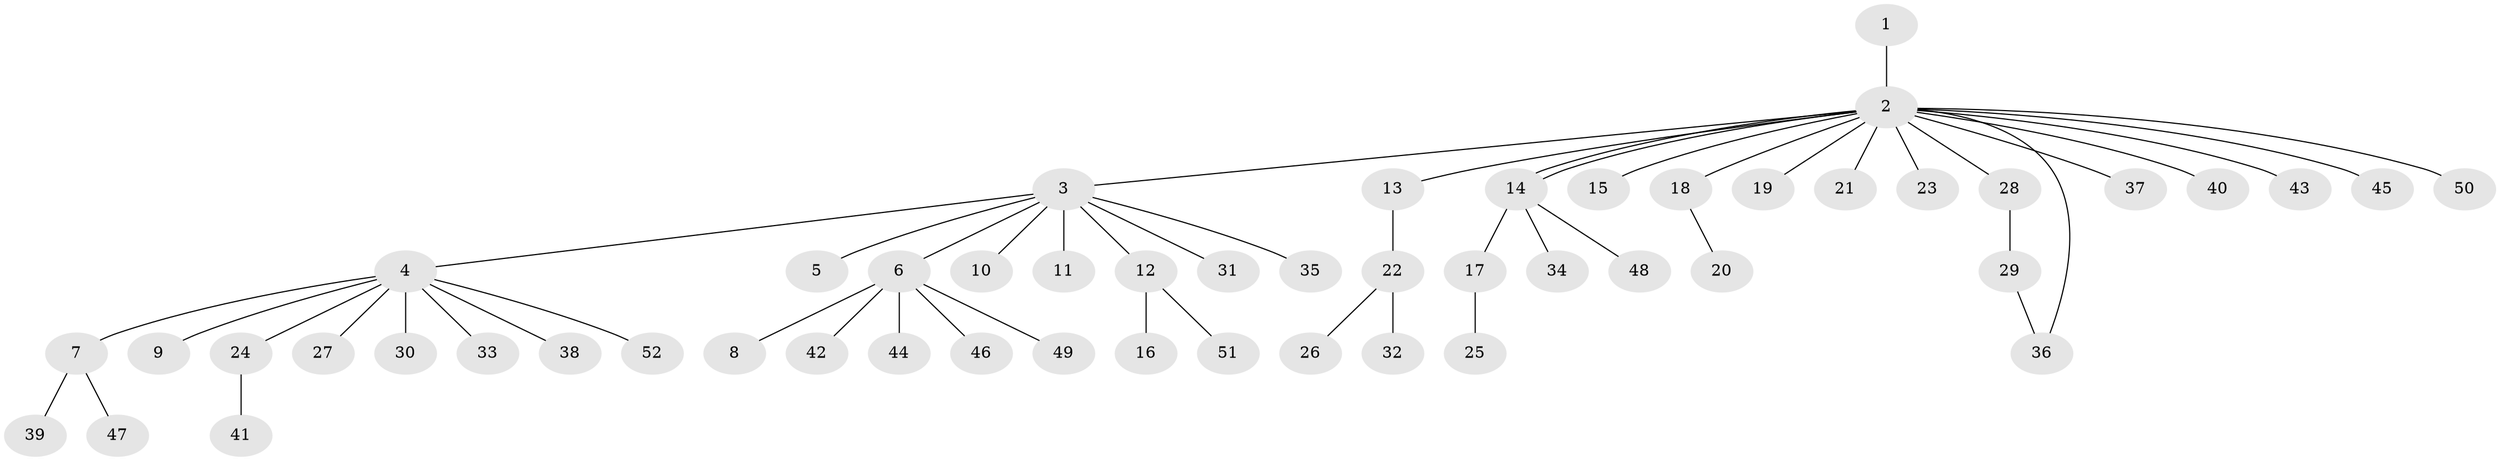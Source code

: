 // coarse degree distribution, {1: 0.7727272727272727, 24: 0.022727272727272728, 10: 0.022727272727272728, 5: 0.045454545454545456, 2: 0.13636363636363635}
// Generated by graph-tools (version 1.1) at 2025/23/03/03/25 07:23:54]
// undirected, 52 vertices, 53 edges
graph export_dot {
graph [start="1"]
  node [color=gray90,style=filled];
  1;
  2;
  3;
  4;
  5;
  6;
  7;
  8;
  9;
  10;
  11;
  12;
  13;
  14;
  15;
  16;
  17;
  18;
  19;
  20;
  21;
  22;
  23;
  24;
  25;
  26;
  27;
  28;
  29;
  30;
  31;
  32;
  33;
  34;
  35;
  36;
  37;
  38;
  39;
  40;
  41;
  42;
  43;
  44;
  45;
  46;
  47;
  48;
  49;
  50;
  51;
  52;
  1 -- 2;
  2 -- 3;
  2 -- 13;
  2 -- 14;
  2 -- 14;
  2 -- 15;
  2 -- 18;
  2 -- 19;
  2 -- 21;
  2 -- 23;
  2 -- 28;
  2 -- 36;
  2 -- 37;
  2 -- 40;
  2 -- 43;
  2 -- 45;
  2 -- 50;
  3 -- 4;
  3 -- 5;
  3 -- 6;
  3 -- 10;
  3 -- 11;
  3 -- 12;
  3 -- 31;
  3 -- 35;
  4 -- 7;
  4 -- 9;
  4 -- 24;
  4 -- 27;
  4 -- 30;
  4 -- 33;
  4 -- 38;
  4 -- 52;
  6 -- 8;
  6 -- 42;
  6 -- 44;
  6 -- 46;
  6 -- 49;
  7 -- 39;
  7 -- 47;
  12 -- 16;
  12 -- 51;
  13 -- 22;
  14 -- 17;
  14 -- 34;
  14 -- 48;
  17 -- 25;
  18 -- 20;
  22 -- 26;
  22 -- 32;
  24 -- 41;
  28 -- 29;
  29 -- 36;
}
